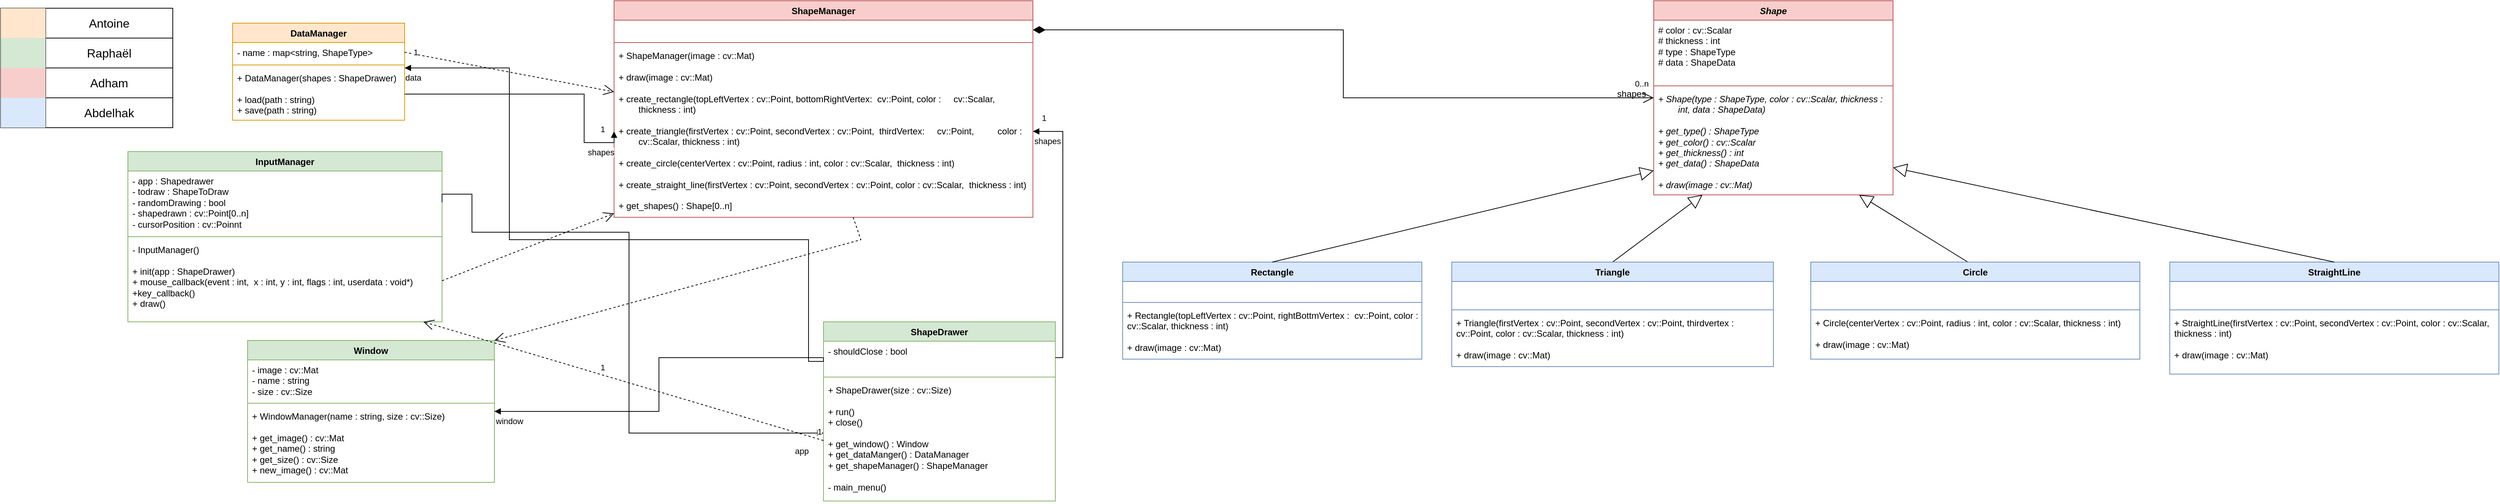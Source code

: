 <mxfile version="21.4.0" type="device">
  <diagram name="Page-1" id="DYEO6l8ufrfzXIwW0hGx">
    <mxGraphModel dx="2663" dy="589" grid="1" gridSize="10" guides="1" tooltips="1" connect="1" arrows="1" fold="1" page="1" pageScale="1" pageWidth="827" pageHeight="1169" math="0" shadow="0">
      <root>
        <mxCell id="0" />
        <mxCell id="1" parent="0" />
        <mxCell id="8pnDIeixsctBV1Rn3b5U-1" value="&lt;i style=&quot;&quot;&gt;Shape&lt;/i&gt;" style="swimlane;fontStyle=1;align=center;verticalAlign=top;childLayout=stackLayout;horizontal=1;startSize=26;horizontalStack=0;resizeParent=1;resizeParentMax=0;resizeLast=0;collapsible=1;marginBottom=0;whiteSpace=wrap;html=1;fillColor=#f8cecc;strokeColor=#b85450;" parent="1" vertex="1">
          <mxGeometry x="670" y="10" width="320" height="260" as="geometry" />
        </mxCell>
        <mxCell id="8pnDIeixsctBV1Rn3b5U-2" value="# color : cv::Scalar&lt;br&gt;# thickness : int&lt;br&gt;# type : ShapeType&lt;br&gt;# data : ShapeData" style="text;strokeColor=none;fillColor=none;align=left;verticalAlign=top;spacingLeft=4;spacingRight=4;overflow=hidden;rotatable=0;points=[[0,0.5],[1,0.5]];portConstraint=eastwest;whiteSpace=wrap;html=1;" parent="8pnDIeixsctBV1Rn3b5U-1" vertex="1">
          <mxGeometry y="26" width="320" height="84" as="geometry" />
        </mxCell>
        <mxCell id="8pnDIeixsctBV1Rn3b5U-3" value="" style="line;strokeWidth=1;fillColor=none;align=left;verticalAlign=middle;spacingTop=-1;spacingLeft=3;spacingRight=3;rotatable=0;labelPosition=right;points=[];portConstraint=eastwest;strokeColor=inherit;" parent="8pnDIeixsctBV1Rn3b5U-1" vertex="1">
          <mxGeometry y="110" width="320" height="8" as="geometry" />
        </mxCell>
        <mxCell id="8pnDIeixsctBV1Rn3b5U-4" value="&lt;i&gt;+ Shape(type : ShapeType, color : cv::Scalar, thickness : &lt;span style=&quot;white-space: pre;&quot;&gt;&#x9;&lt;/span&gt;int, data : ShapeData)&lt;br&gt;&lt;br&gt;+ get_type() : ShapeType&lt;br&gt;+ get_color() : cv::Scalar&lt;br&gt;+ get_thickness() : int&lt;br&gt;+ get_data() : ShapeData&lt;br&gt;&lt;br&gt;+ draw(image : cv::Mat)&lt;/i&gt;" style="text;strokeColor=none;fillColor=none;align=left;verticalAlign=top;spacingLeft=4;spacingRight=4;overflow=hidden;rotatable=0;points=[[0,0.5],[1,0.5]];portConstraint=eastwest;whiteSpace=wrap;html=1;" parent="8pnDIeixsctBV1Rn3b5U-1" vertex="1">
          <mxGeometry y="118" width="320" height="142" as="geometry" />
        </mxCell>
        <mxCell id="8pnDIeixsctBV1Rn3b5U-5" value="Rectangle" style="swimlane;fontStyle=1;align=center;verticalAlign=top;childLayout=stackLayout;horizontal=1;startSize=26;horizontalStack=0;resizeParent=1;resizeParentMax=0;resizeLast=0;collapsible=1;marginBottom=0;whiteSpace=wrap;html=1;fillColor=#dae8fc;strokeColor=#6c8ebf;" parent="1" vertex="1">
          <mxGeometry x="-40" y="360" width="400" height="130" as="geometry" />
        </mxCell>
        <mxCell id="8pnDIeixsctBV1Rn3b5U-6" value="&lt;br&gt;" style="text;strokeColor=none;fillColor=none;align=left;verticalAlign=top;spacingLeft=4;spacingRight=4;overflow=hidden;rotatable=0;points=[[0,0.5],[1,0.5]];portConstraint=eastwest;whiteSpace=wrap;html=1;" parent="8pnDIeixsctBV1Rn3b5U-5" vertex="1">
          <mxGeometry y="26" width="400" height="24" as="geometry" />
        </mxCell>
        <mxCell id="8pnDIeixsctBV1Rn3b5U-7" value="" style="line;strokeWidth=1;fillColor=none;align=left;verticalAlign=middle;spacingTop=-1;spacingLeft=3;spacingRight=3;rotatable=0;labelPosition=right;points=[];portConstraint=eastwest;strokeColor=inherit;" parent="8pnDIeixsctBV1Rn3b5U-5" vertex="1">
          <mxGeometry y="50" width="400" height="8" as="geometry" />
        </mxCell>
        <mxCell id="8pnDIeixsctBV1Rn3b5U-8" value="+ Rectangle(topLeftVertex : cv::Point, rightBottmVertex : &lt;span style=&quot;white-space: pre;&quot;&gt; &lt;/span&gt;cv::Point, color : cv::Scalar, thickness : int)&lt;br&gt;&lt;br&gt;+ draw(image : cv::Mat)" style="text;strokeColor=none;fillColor=none;align=left;verticalAlign=top;spacingLeft=4;spacingRight=4;overflow=hidden;rotatable=0;points=[[0,0.5],[1,0.5]];portConstraint=eastwest;whiteSpace=wrap;html=1;" parent="8pnDIeixsctBV1Rn3b5U-5" vertex="1">
          <mxGeometry y="58" width="400" height="72" as="geometry" />
        </mxCell>
        <mxCell id="8pnDIeixsctBV1Rn3b5U-17" value="" style="endArrow=block;endSize=16;endFill=0;html=1;rounded=0;exitX=0.5;exitY=0;exitDx=0;exitDy=0;" parent="1" source="8pnDIeixsctBV1Rn3b5U-5" target="8pnDIeixsctBV1Rn3b5U-4" edge="1">
          <mxGeometry width="160" relative="1" as="geometry">
            <mxPoint x="320" y="370" as="sourcePoint" />
            <mxPoint x="480" y="370" as="targetPoint" />
          </mxGeometry>
        </mxCell>
        <mxCell id="8pnDIeixsctBV1Rn3b5U-18" value="" style="endArrow=block;endSize=16;endFill=0;html=1;rounded=0;exitX=0.5;exitY=0;exitDx=0;exitDy=0;" parent="1" source="8pnDIeixsctBV1Rn3b5U-20" target="8pnDIeixsctBV1Rn3b5U-4" edge="1">
          <mxGeometry width="160" relative="1" as="geometry">
            <mxPoint x="560" y="360" as="sourcePoint" />
            <mxPoint x="480" y="370" as="targetPoint" />
          </mxGeometry>
        </mxCell>
        <mxCell id="8pnDIeixsctBV1Rn3b5U-19" value="" style="endArrow=block;endSize=16;endFill=0;html=1;rounded=0;exitX=0.5;exitY=0;exitDx=0;exitDy=0;" parent="1" target="8pnDIeixsctBV1Rn3b5U-4" edge="1">
          <mxGeometry width="160" relative="1" as="geometry">
            <mxPoint x="1090" y="360" as="sourcePoint" />
            <mxPoint x="480" y="370" as="targetPoint" />
          </mxGeometry>
        </mxCell>
        <mxCell id="8pnDIeixsctBV1Rn3b5U-20" value="Triangle" style="swimlane;fontStyle=1;align=center;verticalAlign=top;childLayout=stackLayout;horizontal=1;startSize=26;horizontalStack=0;resizeParent=1;resizeParentMax=0;resizeLast=0;collapsible=1;marginBottom=0;whiteSpace=wrap;html=1;fillColor=#dae8fc;strokeColor=#6c8ebf;" parent="1" vertex="1">
          <mxGeometry x="400" y="360" width="430" height="140" as="geometry" />
        </mxCell>
        <mxCell id="8pnDIeixsctBV1Rn3b5U-21" value="&lt;br&gt;" style="text;strokeColor=none;fillColor=none;align=left;verticalAlign=top;spacingLeft=4;spacingRight=4;overflow=hidden;rotatable=0;points=[[0,0.5],[1,0.5]];portConstraint=eastwest;whiteSpace=wrap;html=1;" parent="8pnDIeixsctBV1Rn3b5U-20" vertex="1">
          <mxGeometry y="26" width="430" height="34" as="geometry" />
        </mxCell>
        <mxCell id="8pnDIeixsctBV1Rn3b5U-22" value="" style="line;strokeWidth=1;fillColor=none;align=left;verticalAlign=middle;spacingTop=-1;spacingLeft=3;spacingRight=3;rotatable=0;labelPosition=right;points=[];portConstraint=eastwest;strokeColor=inherit;" parent="8pnDIeixsctBV1Rn3b5U-20" vertex="1">
          <mxGeometry y="60" width="430" height="8" as="geometry" />
        </mxCell>
        <mxCell id="8pnDIeixsctBV1Rn3b5U-23" value="+ Triangle(firstVertex : cv::Point, secondVertex : cv::Point, &lt;span style=&quot;&quot;&gt; &lt;/span&gt;thirdvertex : cv::Point, color : cv::Scalar, thickness : int)&lt;br&gt;&lt;br&gt;+ draw(image : cv::Mat)" style="text;strokeColor=none;fillColor=none;align=left;verticalAlign=top;spacingLeft=4;spacingRight=4;overflow=hidden;rotatable=0;points=[[0,0.5],[1,0.5]];portConstraint=eastwest;whiteSpace=wrap;html=1;" parent="8pnDIeixsctBV1Rn3b5U-20" vertex="1">
          <mxGeometry y="68" width="430" height="72" as="geometry" />
        </mxCell>
        <mxCell id="8pnDIeixsctBV1Rn3b5U-24" value="Circle" style="swimlane;fontStyle=1;align=center;verticalAlign=top;childLayout=stackLayout;horizontal=1;startSize=26;horizontalStack=0;resizeParent=1;resizeParentMax=0;resizeLast=0;collapsible=1;marginBottom=0;whiteSpace=wrap;html=1;fillColor=#dae8fc;strokeColor=#6c8ebf;" parent="1" vertex="1">
          <mxGeometry x="880" y="360" width="440" height="130" as="geometry" />
        </mxCell>
        <mxCell id="8pnDIeixsctBV1Rn3b5U-25" value="&lt;br&gt;" style="text;strokeColor=none;fillColor=none;align=left;verticalAlign=top;spacingLeft=4;spacingRight=4;overflow=hidden;rotatable=0;points=[[0,0.5],[1,0.5]];portConstraint=eastwest;whiteSpace=wrap;html=1;" parent="8pnDIeixsctBV1Rn3b5U-24" vertex="1">
          <mxGeometry y="26" width="440" height="34" as="geometry" />
        </mxCell>
        <mxCell id="8pnDIeixsctBV1Rn3b5U-26" value="" style="line;strokeWidth=1;fillColor=none;align=left;verticalAlign=middle;spacingTop=-1;spacingLeft=3;spacingRight=3;rotatable=0;labelPosition=right;points=[];portConstraint=eastwest;strokeColor=inherit;" parent="8pnDIeixsctBV1Rn3b5U-24" vertex="1">
          <mxGeometry y="60" width="440" height="8" as="geometry" />
        </mxCell>
        <mxCell id="8pnDIeixsctBV1Rn3b5U-27" value="+ Circle(centerVertex : cv::Point, radius : int, color : cv::Scalar, &lt;span style=&quot;&quot;&gt; &lt;/span&gt;thickness : int)&lt;br&gt;&lt;br&gt;+ draw(image : cv::Mat)" style="text;strokeColor=none;fillColor=none;align=left;verticalAlign=top;spacingLeft=4;spacingRight=4;overflow=hidden;rotatable=0;points=[[0,0.5],[1,0.5]];portConstraint=eastwest;whiteSpace=wrap;html=1;" parent="8pnDIeixsctBV1Rn3b5U-24" vertex="1">
          <mxGeometry y="68" width="440" height="62" as="geometry" />
        </mxCell>
        <mxCell id="8pnDIeixsctBV1Rn3b5U-28" value="ShapeManager" style="swimlane;fontStyle=1;align=center;verticalAlign=top;childLayout=stackLayout;horizontal=1;startSize=26;horizontalStack=0;resizeParent=1;resizeParentMax=0;resizeLast=0;collapsible=1;marginBottom=0;whiteSpace=wrap;html=1;fillColor=#f8cecc;strokeColor=#b85450;" parent="1" vertex="1">
          <mxGeometry x="-720" y="10" width="560" height="290" as="geometry" />
        </mxCell>
        <mxCell id="8pnDIeixsctBV1Rn3b5U-29" value="&lt;br&gt;" style="text;strokeColor=none;fillColor=none;align=left;verticalAlign=top;spacingLeft=4;spacingRight=4;overflow=hidden;rotatable=0;points=[[0,0.5],[1,0.5]];portConstraint=eastwest;whiteSpace=wrap;html=1;" parent="8pnDIeixsctBV1Rn3b5U-28" vertex="1">
          <mxGeometry y="26" width="560" height="26" as="geometry" />
        </mxCell>
        <mxCell id="8pnDIeixsctBV1Rn3b5U-30" value="" style="line;strokeWidth=1;fillColor=none;align=left;verticalAlign=middle;spacingTop=-1;spacingLeft=3;spacingRight=3;rotatable=0;labelPosition=right;points=[];portConstraint=eastwest;strokeColor=inherit;" parent="8pnDIeixsctBV1Rn3b5U-28" vertex="1">
          <mxGeometry y="52" width="560" height="8" as="geometry" />
        </mxCell>
        <mxCell id="8pnDIeixsctBV1Rn3b5U-31" value="+ ShapeManager(image : cv::Mat)&lt;br&gt;&lt;br&gt;+ draw(image : cv::Mat)&lt;br&gt;&lt;br&gt;+ create_rectangle(topLeftVertex : cv::Point, bottomRightVertex:&amp;nbsp; cv::Point, color : &lt;span style=&quot;&quot;&gt;&lt;span style=&quot;&quot;&gt;&amp;nbsp;&amp;nbsp;&amp;nbsp;&amp;nbsp;&lt;/span&gt;&lt;/span&gt;cv::Scalar, &lt;br&gt;&lt;span style=&quot;white-space: pre;&quot;&gt; &lt;span style=&quot;white-space: pre;&quot;&gt;&#x9;&lt;/span&gt;&lt;/span&gt;thickness : int)&lt;br&gt;&lt;br&gt;+ create_triangle(firstVertex : cv::Point, secondVertex : cv::Point,&amp;nbsp; thirdVertex: &lt;span style=&quot;&quot;&gt;&lt;span style=&quot;&quot;&gt;&amp;nbsp;&amp;nbsp;&amp;nbsp;&amp;nbsp;&lt;/span&gt;&lt;/span&gt;cv::Point, &lt;span style=&quot;white-space: pre;&quot;&gt; &lt;span style=&quot;white-space: pre;&quot;&gt;&#x9;&lt;/span&gt;&lt;/span&gt;color : &lt;span style=&quot;white-space: pre;&quot;&gt;&#x9;&lt;/span&gt;cv::Scalar, thickness : int)&lt;br&gt;&lt;br&gt; + create_circle(centerVertex : cv::Point, radius : int, color : cv::Scalar,&amp;nbsp; thickness : int)&lt;br&gt;&lt;br&gt;+ create_straight_line(firstVertex : cv::Point, secondVertex : cv::Point, color :&amp;nbsp;cv::Scalar, &lt;span style=&quot;white-space: pre;&quot;&gt; &lt;/span&gt;thickness : int)&lt;br&gt;&lt;br&gt;+ get_shapes() : Shape[0..n]" style="text;strokeColor=none;fillColor=none;align=left;verticalAlign=top;spacingLeft=4;spacingRight=4;overflow=hidden;rotatable=0;points=[[0,0.5],[1,0.5]];portConstraint=eastwest;whiteSpace=wrap;html=1;" parent="8pnDIeixsctBV1Rn3b5U-28" vertex="1">
          <mxGeometry y="60" width="560" height="230" as="geometry" />
        </mxCell>
        <mxCell id="8pnDIeixsctBV1Rn3b5U-32" value="StraightLine" style="swimlane;fontStyle=1;align=center;verticalAlign=top;childLayout=stackLayout;horizontal=1;startSize=26;horizontalStack=0;resizeParent=1;resizeParentMax=0;resizeLast=0;collapsible=1;marginBottom=0;whiteSpace=wrap;html=1;fillColor=#dae8fc;strokeColor=#6c8ebf;" parent="1" vertex="1">
          <mxGeometry x="1360" y="360" width="440" height="150" as="geometry" />
        </mxCell>
        <mxCell id="8pnDIeixsctBV1Rn3b5U-33" value="&lt;br&gt;" style="text;strokeColor=none;fillColor=none;align=left;verticalAlign=top;spacingLeft=4;spacingRight=4;overflow=hidden;rotatable=0;points=[[0,0.5],[1,0.5]];portConstraint=eastwest;whiteSpace=wrap;html=1;" parent="8pnDIeixsctBV1Rn3b5U-32" vertex="1">
          <mxGeometry y="26" width="440" height="34" as="geometry" />
        </mxCell>
        <mxCell id="8pnDIeixsctBV1Rn3b5U-34" value="" style="line;strokeWidth=1;fillColor=none;align=left;verticalAlign=middle;spacingTop=-1;spacingLeft=3;spacingRight=3;rotatable=0;labelPosition=right;points=[];portConstraint=eastwest;strokeColor=inherit;" parent="8pnDIeixsctBV1Rn3b5U-32" vertex="1">
          <mxGeometry y="60" width="440" height="8" as="geometry" />
        </mxCell>
        <mxCell id="8pnDIeixsctBV1Rn3b5U-35" value="+ StraightLine(firstVertex : cv::Point, secondVertex : cv::Point, color : cv::Scalar, thickness : int)&lt;br&gt;&lt;br&gt;+ draw(image : cv::Mat)" style="text;strokeColor=none;fillColor=none;align=left;verticalAlign=top;spacingLeft=4;spacingRight=4;overflow=hidden;rotatable=0;points=[[0,0.5],[1,0.5]];portConstraint=eastwest;whiteSpace=wrap;html=1;" parent="8pnDIeixsctBV1Rn3b5U-32" vertex="1">
          <mxGeometry y="68" width="440" height="82" as="geometry" />
        </mxCell>
        <mxCell id="8pnDIeixsctBV1Rn3b5U-36" value="" style="endArrow=block;endSize=16;endFill=0;html=1;rounded=0;exitX=0.5;exitY=0;exitDx=0;exitDy=0;" parent="1" source="8pnDIeixsctBV1Rn3b5U-32" target="8pnDIeixsctBV1Rn3b5U-4" edge="1">
          <mxGeometry width="160" relative="1" as="geometry">
            <mxPoint x="1298" y="290" as="sourcePoint" />
            <mxPoint x="850" y="120" as="targetPoint" />
          </mxGeometry>
        </mxCell>
        <mxCell id="8pnDIeixsctBV1Rn3b5U-37" value="0..n" style="endArrow=open;html=1;endSize=12;startArrow=diamondThin;startSize=14;startFill=1;edgeStyle=orthogonalEdgeStyle;align=left;verticalAlign=bottom;rounded=0;exitX=1;exitY=0.5;exitDx=0;exitDy=0;" parent="1" source="8pnDIeixsctBV1Rn3b5U-29" target="8pnDIeixsctBV1Rn3b5U-1" edge="1">
          <mxGeometry x="0.94" y="10" relative="1" as="geometry">
            <mxPoint x="-320" y="290" as="sourcePoint" />
            <mxPoint x="-160" y="290" as="targetPoint" />
            <mxPoint as="offset" />
          </mxGeometry>
        </mxCell>
        <mxCell id="8pnDIeixsctBV1Rn3b5U-38" value="shapes" style="text;html=1;align=center;verticalAlign=middle;resizable=0;points=[];autosize=1;strokeColor=none;fillColor=none;" parent="1" vertex="1">
          <mxGeometry x="610" y="120" width="60" height="30" as="geometry" />
        </mxCell>
        <mxCell id="8pnDIeixsctBV1Rn3b5U-42" value="DataManager" style="swimlane;fontStyle=1;align=center;verticalAlign=top;childLayout=stackLayout;horizontal=1;startSize=26;horizontalStack=0;resizeParent=1;resizeParentMax=0;resizeLast=0;collapsible=1;marginBottom=0;whiteSpace=wrap;html=1;fillColor=#ffe6cc;strokeColor=#d79b00;" parent="1" vertex="1">
          <mxGeometry x="-1230" y="40" width="230" height="130" as="geometry" />
        </mxCell>
        <mxCell id="8pnDIeixsctBV1Rn3b5U-43" value="- name : map&amp;lt;string, ShapeType&amp;gt;" style="text;strokeColor=none;fillColor=none;align=left;verticalAlign=top;spacingLeft=4;spacingRight=4;overflow=hidden;rotatable=0;points=[[0,0.5],[1,0.5]];portConstraint=eastwest;whiteSpace=wrap;html=1;" parent="8pnDIeixsctBV1Rn3b5U-42" vertex="1">
          <mxGeometry y="26" width="230" height="26" as="geometry" />
        </mxCell>
        <mxCell id="8pnDIeixsctBV1Rn3b5U-44" value="" style="line;strokeWidth=1;fillColor=none;align=left;verticalAlign=middle;spacingTop=-1;spacingLeft=3;spacingRight=3;rotatable=0;labelPosition=right;points=[];portConstraint=eastwest;strokeColor=inherit;" parent="8pnDIeixsctBV1Rn3b5U-42" vertex="1">
          <mxGeometry y="52" width="230" height="8" as="geometry" />
        </mxCell>
        <mxCell id="8pnDIeixsctBV1Rn3b5U-45" value="+ DataManager(shapes : ShapeDrawer)&lt;br&gt;&lt;br&gt;+ load(path : string)&lt;br&gt;+ save(path : string)" style="text;strokeColor=none;fillColor=none;align=left;verticalAlign=top;spacingLeft=4;spacingRight=4;overflow=hidden;rotatable=0;points=[[0,0.5],[1,0.5]];portConstraint=eastwest;whiteSpace=wrap;html=1;" parent="8pnDIeixsctBV1Rn3b5U-42" vertex="1">
          <mxGeometry y="60" width="230" height="70" as="geometry" />
        </mxCell>
        <mxCell id="8pnDIeixsctBV1Rn3b5U-46" value="" style="endArrow=open;endSize=12;dashed=1;html=1;rounded=0;exitX=1;exitY=0.5;exitDx=0;exitDy=0;" parent="1" source="8pnDIeixsctBV1Rn3b5U-43" target="8pnDIeixsctBV1Rn3b5U-31" edge="1">
          <mxGeometry width="160" relative="1" as="geometry">
            <mxPoint x="-830" y="270" as="sourcePoint" />
            <mxPoint x="-670" y="270" as="targetPoint" />
          </mxGeometry>
        </mxCell>
        <mxCell id="8pnDIeixsctBV1Rn3b5U-47" value="InputManager" style="swimlane;fontStyle=1;align=center;verticalAlign=top;childLayout=stackLayout;horizontal=1;startSize=26;horizontalStack=0;resizeParent=1;resizeParentMax=0;resizeLast=0;collapsible=1;marginBottom=0;whiteSpace=wrap;html=1;fillColor=#d5e8d4;strokeColor=#82b366;" parent="1" vertex="1">
          <mxGeometry x="-1370" y="212" width="420" height="228" as="geometry" />
        </mxCell>
        <mxCell id="8pnDIeixsctBV1Rn3b5U-48" value="- app : Shapedrawer&lt;br&gt;- todraw : ShapeToDraw&lt;br&gt;- randomDrawing : bool&lt;br&gt;- shapedrawn : cv::Point[0..n]&lt;br&gt;- cursorPosition : cv::Poinnt" style="text;strokeColor=none;fillColor=none;align=left;verticalAlign=top;spacingLeft=4;spacingRight=4;overflow=hidden;rotatable=0;points=[[0,0.5],[1,0.5]];portConstraint=eastwest;whiteSpace=wrap;html=1;" parent="8pnDIeixsctBV1Rn3b5U-47" vertex="1">
          <mxGeometry y="26" width="420" height="84" as="geometry" />
        </mxCell>
        <mxCell id="8pnDIeixsctBV1Rn3b5U-49" value="" style="line;strokeWidth=1;fillColor=none;align=left;verticalAlign=middle;spacingTop=-1;spacingLeft=3;spacingRight=3;rotatable=0;labelPosition=right;points=[];portConstraint=eastwest;strokeColor=inherit;" parent="8pnDIeixsctBV1Rn3b5U-47" vertex="1">
          <mxGeometry y="110" width="420" height="8" as="geometry" />
        </mxCell>
        <mxCell id="8pnDIeixsctBV1Rn3b5U-50" value="- InputManager()&lt;br&gt;&lt;br&gt;+ init(app : ShapeDrawer)&lt;br&gt;+ mouse_callback(event : int,&amp;nbsp; x : int, y : int, flags : int, userdata : void*)&lt;br&gt;+key_callback()&lt;br&gt;+ draw()" style="text;strokeColor=none;fillColor=none;align=left;verticalAlign=top;spacingLeft=4;spacingRight=4;overflow=hidden;rotatable=0;points=[[0,0.5],[1,0.5]];portConstraint=eastwest;whiteSpace=wrap;html=1;" parent="8pnDIeixsctBV1Rn3b5U-47" vertex="1">
          <mxGeometry y="118" width="420" height="110" as="geometry" />
        </mxCell>
        <mxCell id="8pnDIeixsctBV1Rn3b5U-52" value="" style="endArrow=open;endSize=12;dashed=1;html=1;rounded=0;exitX=1;exitY=0.5;exitDx=0;exitDy=0;" parent="1" source="8pnDIeixsctBV1Rn3b5U-50" target="8pnDIeixsctBV1Rn3b5U-31" edge="1">
          <mxGeometry width="160" relative="1" as="geometry">
            <mxPoint x="-870" y="400" as="sourcePoint" />
            <mxPoint x="-630" y="454" as="targetPoint" />
          </mxGeometry>
        </mxCell>
        <mxCell id="8pnDIeixsctBV1Rn3b5U-53" value="Window" style="swimlane;fontStyle=1;align=center;verticalAlign=top;childLayout=stackLayout;horizontal=1;startSize=26;horizontalStack=0;resizeParent=1;resizeParentMax=0;resizeLast=0;collapsible=1;marginBottom=0;whiteSpace=wrap;html=1;fillColor=#d5e8d4;strokeColor=#82b366;" parent="1" vertex="1">
          <mxGeometry x="-1210" y="465" width="330" height="190" as="geometry" />
        </mxCell>
        <mxCell id="8pnDIeixsctBV1Rn3b5U-54" value="- image : cv::Mat&lt;br&gt;- name : string&lt;br&gt;- size : cv::Size" style="text;strokeColor=none;fillColor=none;align=left;verticalAlign=top;spacingLeft=4;spacingRight=4;overflow=hidden;rotatable=0;points=[[0,0.5],[1,0.5]];portConstraint=eastwest;whiteSpace=wrap;html=1;" parent="8pnDIeixsctBV1Rn3b5U-53" vertex="1">
          <mxGeometry y="26" width="330" height="54" as="geometry" />
        </mxCell>
        <mxCell id="8pnDIeixsctBV1Rn3b5U-55" value="" style="line;strokeWidth=1;fillColor=none;align=left;verticalAlign=middle;spacingTop=-1;spacingLeft=3;spacingRight=3;rotatable=0;labelPosition=right;points=[];portConstraint=eastwest;strokeColor=inherit;" parent="8pnDIeixsctBV1Rn3b5U-53" vertex="1">
          <mxGeometry y="80" width="330" height="8" as="geometry" />
        </mxCell>
        <mxCell id="8pnDIeixsctBV1Rn3b5U-56" value="+ WindowManager(name : string, size : cv::Size)&lt;br&gt;&lt;br&gt;+ get_image() : cv::Mat&lt;br&gt;+ get_name() : string&lt;br&gt;+ get_size() : cv::Size&lt;br&gt;+ new_image() : cv::Mat" style="text;strokeColor=none;fillColor=none;align=left;verticalAlign=top;spacingLeft=4;spacingRight=4;overflow=hidden;rotatable=0;points=[[0,0.5],[1,0.5]];portConstraint=eastwest;whiteSpace=wrap;html=1;" parent="8pnDIeixsctBV1Rn3b5U-53" vertex="1">
          <mxGeometry y="88" width="330" height="102" as="geometry" />
        </mxCell>
        <mxCell id="8pnDIeixsctBV1Rn3b5U-58" value="ShapeDrawer" style="swimlane;fontStyle=1;align=center;verticalAlign=top;childLayout=stackLayout;horizontal=1;startSize=26;horizontalStack=0;resizeParent=1;resizeParentMax=0;resizeLast=0;collapsible=1;marginBottom=0;whiteSpace=wrap;html=1;fillColor=#d5e8d4;strokeColor=#82b366;" parent="1" vertex="1">
          <mxGeometry x="-440" y="440" width="310" height="240" as="geometry" />
        </mxCell>
        <mxCell id="8pnDIeixsctBV1Rn3b5U-59" value="- shouldClose : bool" style="text;strokeColor=none;fillColor=none;align=left;verticalAlign=top;spacingLeft=4;spacingRight=4;overflow=hidden;rotatable=0;points=[[0,0.5],[1,0.5]];portConstraint=eastwest;whiteSpace=wrap;html=1;" parent="8pnDIeixsctBV1Rn3b5U-58" vertex="1">
          <mxGeometry y="26" width="310" height="44" as="geometry" />
        </mxCell>
        <mxCell id="8pnDIeixsctBV1Rn3b5U-60" value="" style="line;strokeWidth=1;fillColor=none;align=left;verticalAlign=middle;spacingTop=-1;spacingLeft=3;spacingRight=3;rotatable=0;labelPosition=right;points=[];portConstraint=eastwest;strokeColor=inherit;" parent="8pnDIeixsctBV1Rn3b5U-58" vertex="1">
          <mxGeometry y="70" width="310" height="8" as="geometry" />
        </mxCell>
        <mxCell id="8pnDIeixsctBV1Rn3b5U-61" value="+ ShapeDrawer(size : cv::Size)&lt;br&gt;&lt;br&gt;+ run()&lt;br&gt;+ close()&lt;br&gt;&lt;br&gt;+ get_window() : Window&lt;br&gt;+ get_dataManger() : DataManager&lt;br&gt;+ get_shapeManager() : ShapeManager&lt;br&gt;&lt;br&gt;- main_menu()" style="text;strokeColor=none;fillColor=none;align=left;verticalAlign=top;spacingLeft=4;spacingRight=4;overflow=hidden;rotatable=0;points=[[0,0.5],[1,0.5]];portConstraint=eastwest;whiteSpace=wrap;html=1;" parent="8pnDIeixsctBV1Rn3b5U-58" vertex="1">
          <mxGeometry y="78" width="310" height="162" as="geometry" />
        </mxCell>
        <mxCell id="8pnDIeixsctBV1Rn3b5U-65" value="" style="endArrow=open;endSize=12;dashed=1;html=1;rounded=0;entryX=1;entryY=0;entryDx=0;entryDy=0;" parent="1" source="8pnDIeixsctBV1Rn3b5U-31" target="8pnDIeixsctBV1Rn3b5U-53" edge="1">
          <mxGeometry width="160" relative="1" as="geometry">
            <mxPoint x="-900" y="370" as="sourcePoint" />
            <mxPoint x="-690" y="308" as="targetPoint" />
            <Array as="points">
              <mxPoint x="-390" y="330" />
            </Array>
          </mxGeometry>
        </mxCell>
        <mxCell id="HysX2FoiBgaNgV4UXvgv-1" value="window" style="endArrow=block;endFill=1;html=1;edgeStyle=orthogonalEdgeStyle;align=left;verticalAlign=top;rounded=0;" parent="1" source="8pnDIeixsctBV1Rn3b5U-59" target="8pnDIeixsctBV1Rn3b5U-53" edge="1">
          <mxGeometry x="1" relative="1" as="geometry">
            <mxPoint x="-700" y="390" as="sourcePoint" />
            <mxPoint x="-640" y="450" as="targetPoint" />
            <mxPoint as="offset" />
          </mxGeometry>
        </mxCell>
        <mxCell id="HysX2FoiBgaNgV4UXvgv-2" value="1" style="edgeLabel;resizable=0;html=1;align=left;verticalAlign=bottom;" parent="HysX2FoiBgaNgV4UXvgv-1" connectable="0" vertex="1">
          <mxGeometry x="-1" relative="1" as="geometry">
            <mxPoint x="-300" y="21" as="offset" />
          </mxGeometry>
        </mxCell>
        <mxCell id="HysX2FoiBgaNgV4UXvgv-5" value="data" style="endArrow=block;endFill=1;html=1;edgeStyle=orthogonalEdgeStyle;align=left;verticalAlign=top;rounded=0;exitX=0;exitY=0.5;exitDx=0;exitDy=0;" parent="1" source="8pnDIeixsctBV1Rn3b5U-59" target="8pnDIeixsctBV1Rn3b5U-42" edge="1">
          <mxGeometry x="1" relative="1" as="geometry">
            <mxPoint x="-900" y="420" as="sourcePoint" />
            <mxPoint x="-740" y="420" as="targetPoint" />
            <Array as="points">
              <mxPoint x="-460" y="493" />
              <mxPoint x="-460" y="330" />
              <mxPoint x="-860" y="330" />
              <mxPoint x="-860" y="100" />
            </Array>
            <mxPoint x="-1" as="offset" />
          </mxGeometry>
        </mxCell>
        <mxCell id="HysX2FoiBgaNgV4UXvgv-6" value="1" style="edgeLabel;resizable=0;html=1;align=left;verticalAlign=bottom;" parent="HysX2FoiBgaNgV4UXvgv-5" connectable="0" vertex="1">
          <mxGeometry x="-1" relative="1" as="geometry">
            <mxPoint x="-550" y="-401" as="offset" />
          </mxGeometry>
        </mxCell>
        <mxCell id="HysX2FoiBgaNgV4UXvgv-7" value="shapes" style="endArrow=block;endFill=1;html=1;edgeStyle=orthogonalEdgeStyle;align=left;verticalAlign=top;rounded=0;exitX=1;exitY=0.5;exitDx=0;exitDy=0;" parent="1" source="8pnDIeixsctBV1Rn3b5U-59" target="8pnDIeixsctBV1Rn3b5U-31" edge="1">
          <mxGeometry x="1" relative="1" as="geometry">
            <mxPoint x="-580" y="440" as="sourcePoint" />
            <mxPoint x="-420" y="440" as="targetPoint" />
            <mxPoint as="offset" />
          </mxGeometry>
        </mxCell>
        <mxCell id="HysX2FoiBgaNgV4UXvgv-8" value="1" style="edgeLabel;resizable=0;html=1;align=left;verticalAlign=bottom;" parent="HysX2FoiBgaNgV4UXvgv-7" connectable="0" vertex="1">
          <mxGeometry x="-1" relative="1" as="geometry">
            <mxPoint x="-20" y="-313" as="offset" />
          </mxGeometry>
        </mxCell>
        <mxCell id="CelTh0_WtBwdc45ko1eh-1" value="" style="shape=table;startSize=0;container=1;collapsible=0;childLayout=tableLayout;fontSize=16;" parent="1" vertex="1">
          <mxGeometry x="-1540" y="20" width="230" height="160" as="geometry" />
        </mxCell>
        <mxCell id="CelTh0_WtBwdc45ko1eh-2" value="" style="shape=tableRow;horizontal=0;startSize=0;swimlaneHead=0;swimlaneBody=0;strokeColor=inherit;top=0;left=0;bottom=0;right=0;collapsible=0;dropTarget=0;fillColor=none;points=[[0,0.5],[1,0.5]];portConstraint=eastwest;fontSize=16;" parent="CelTh0_WtBwdc45ko1eh-1" vertex="1">
          <mxGeometry width="230" height="40" as="geometry" />
        </mxCell>
        <mxCell id="CelTh0_WtBwdc45ko1eh-3" value="" style="shape=partialRectangle;html=1;whiteSpace=wrap;connectable=0;strokeColor=#d79b00;overflow=hidden;fillColor=#ffe6cc;top=0;left=0;bottom=0;right=0;pointerEvents=1;fontSize=16;" parent="CelTh0_WtBwdc45ko1eh-2" vertex="1">
          <mxGeometry width="60" height="40" as="geometry">
            <mxRectangle width="60" height="40" as="alternateBounds" />
          </mxGeometry>
        </mxCell>
        <mxCell id="CelTh0_WtBwdc45ko1eh-4" value="Antoine" style="shape=partialRectangle;html=1;whiteSpace=wrap;connectable=0;strokeColor=inherit;overflow=hidden;fillColor=none;top=0;left=0;bottom=0;right=0;pointerEvents=1;fontSize=16;" parent="CelTh0_WtBwdc45ko1eh-2" vertex="1">
          <mxGeometry x="60" width="170" height="40" as="geometry">
            <mxRectangle width="170" height="40" as="alternateBounds" />
          </mxGeometry>
        </mxCell>
        <mxCell id="CelTh0_WtBwdc45ko1eh-6" value="" style="shape=tableRow;horizontal=0;startSize=0;swimlaneHead=0;swimlaneBody=0;strokeColor=inherit;top=0;left=0;bottom=0;right=0;collapsible=0;dropTarget=0;fillColor=none;points=[[0,0.5],[1,0.5]];portConstraint=eastwest;fontSize=16;" parent="CelTh0_WtBwdc45ko1eh-1" vertex="1">
          <mxGeometry y="40" width="230" height="40" as="geometry" />
        </mxCell>
        <mxCell id="CelTh0_WtBwdc45ko1eh-7" value="" style="shape=partialRectangle;html=1;whiteSpace=wrap;connectable=0;strokeColor=#82b366;overflow=hidden;fillColor=#d5e8d4;top=0;left=0;bottom=0;right=0;pointerEvents=1;fontSize=16;" parent="CelTh0_WtBwdc45ko1eh-6" vertex="1">
          <mxGeometry width="60" height="40" as="geometry">
            <mxRectangle width="60" height="40" as="alternateBounds" />
          </mxGeometry>
        </mxCell>
        <mxCell id="CelTh0_WtBwdc45ko1eh-8" value="Raphaël&lt;br&gt;" style="shape=partialRectangle;html=1;whiteSpace=wrap;connectable=0;strokeColor=inherit;overflow=hidden;fillColor=none;top=0;left=0;bottom=0;right=0;pointerEvents=1;fontSize=16;" parent="CelTh0_WtBwdc45ko1eh-6" vertex="1">
          <mxGeometry x="60" width="170" height="40" as="geometry">
            <mxRectangle width="170" height="40" as="alternateBounds" />
          </mxGeometry>
        </mxCell>
        <mxCell id="CelTh0_WtBwdc45ko1eh-10" value="" style="shape=tableRow;horizontal=0;startSize=0;swimlaneHead=0;swimlaneBody=0;strokeColor=inherit;top=0;left=0;bottom=0;right=0;collapsible=0;dropTarget=0;fillColor=none;points=[[0,0.5],[1,0.5]];portConstraint=eastwest;fontSize=16;" parent="CelTh0_WtBwdc45ko1eh-1" vertex="1">
          <mxGeometry y="80" width="230" height="40" as="geometry" />
        </mxCell>
        <mxCell id="CelTh0_WtBwdc45ko1eh-11" value="" style="shape=partialRectangle;html=1;whiteSpace=wrap;connectable=0;strokeColor=#b85450;overflow=hidden;fillColor=#f8cecc;top=0;left=0;bottom=0;right=0;pointerEvents=1;fontSize=16;" parent="CelTh0_WtBwdc45ko1eh-10" vertex="1">
          <mxGeometry width="60" height="40" as="geometry">
            <mxRectangle width="60" height="40" as="alternateBounds" />
          </mxGeometry>
        </mxCell>
        <mxCell id="CelTh0_WtBwdc45ko1eh-12" value="Adham" style="shape=partialRectangle;html=1;whiteSpace=wrap;connectable=0;strokeColor=inherit;overflow=hidden;fillColor=none;top=0;left=0;bottom=0;right=0;pointerEvents=1;fontSize=16;" parent="CelTh0_WtBwdc45ko1eh-10" vertex="1">
          <mxGeometry x="60" width="170" height="40" as="geometry">
            <mxRectangle width="170" height="40" as="alternateBounds" />
          </mxGeometry>
        </mxCell>
        <mxCell id="CelTh0_WtBwdc45ko1eh-14" style="shape=tableRow;horizontal=0;startSize=0;swimlaneHead=0;swimlaneBody=0;strokeColor=inherit;top=0;left=0;bottom=0;right=0;collapsible=0;dropTarget=0;fillColor=none;points=[[0,0.5],[1,0.5]];portConstraint=eastwest;fontSize=16;" parent="CelTh0_WtBwdc45ko1eh-1" vertex="1">
          <mxGeometry y="120" width="230" height="40" as="geometry" />
        </mxCell>
        <mxCell id="CelTh0_WtBwdc45ko1eh-15" style="shape=partialRectangle;html=1;whiteSpace=wrap;connectable=0;strokeColor=#6c8ebf;overflow=hidden;fillColor=#dae8fc;top=0;left=0;bottom=0;right=0;pointerEvents=1;fontSize=16;" parent="CelTh0_WtBwdc45ko1eh-14" vertex="1">
          <mxGeometry width="60" height="40" as="geometry">
            <mxRectangle width="60" height="40" as="alternateBounds" />
          </mxGeometry>
        </mxCell>
        <mxCell id="CelTh0_WtBwdc45ko1eh-16" value="Abdelhak" style="shape=partialRectangle;html=1;whiteSpace=wrap;connectable=0;strokeColor=inherit;overflow=hidden;fillColor=none;top=0;left=0;bottom=0;right=0;pointerEvents=1;fontSize=16;" parent="CelTh0_WtBwdc45ko1eh-14" vertex="1">
          <mxGeometry x="60" width="170" height="40" as="geometry">
            <mxRectangle width="170" height="40" as="alternateBounds" />
          </mxGeometry>
        </mxCell>
        <mxCell id="rJ_ZzCB2dPNrg5YnqWUb-1" value="" style="endArrow=open;endSize=12;dashed=1;html=1;rounded=0;exitX=0;exitY=0.5;exitDx=0;exitDy=0;" edge="1" parent="1" source="8pnDIeixsctBV1Rn3b5U-61" target="8pnDIeixsctBV1Rn3b5U-50">
          <mxGeometry width="160" relative="1" as="geometry">
            <mxPoint x="-950" y="340" as="sourcePoint" />
            <mxPoint x="-710" y="280" as="targetPoint" />
          </mxGeometry>
        </mxCell>
        <mxCell id="rJ_ZzCB2dPNrg5YnqWUb-2" value="shapes" style="endArrow=block;endFill=1;html=1;edgeStyle=orthogonalEdgeStyle;align=left;verticalAlign=top;rounded=0;entryX=0;entryY=0.5;entryDx=0;entryDy=0;" edge="1" parent="1" source="8pnDIeixsctBV1Rn3b5U-45" target="8pnDIeixsctBV1Rn3b5U-31">
          <mxGeometry x="0.768" y="-10" relative="1" as="geometry">
            <mxPoint x="-940" y="240" as="sourcePoint" />
            <mxPoint x="-780" y="240" as="targetPoint" />
            <Array as="points">
              <mxPoint x="-760" y="135" />
              <mxPoint x="-760" y="200" />
            </Array>
            <mxPoint x="-10" y="-10" as="offset" />
          </mxGeometry>
        </mxCell>
        <mxCell id="rJ_ZzCB2dPNrg5YnqWUb-3" value="1" style="edgeLabel;resizable=0;html=1;align=left;verticalAlign=bottom;" connectable="0" vertex="1" parent="rJ_ZzCB2dPNrg5YnqWUb-2">
          <mxGeometry x="-1" relative="1" as="geometry">
            <mxPoint x="260" y="55" as="offset" />
          </mxGeometry>
        </mxCell>
        <mxCell id="rJ_ZzCB2dPNrg5YnqWUb-4" value="app" style="endArrow=block;endFill=1;html=1;edgeStyle=orthogonalEdgeStyle;align=left;verticalAlign=top;rounded=0;exitX=1;exitY=0.5;exitDx=0;exitDy=0;" edge="1" parent="1" source="8pnDIeixsctBV1Rn3b5U-48" target="8pnDIeixsctBV1Rn3b5U-61">
          <mxGeometry x="0.905" y="-11" relative="1" as="geometry">
            <mxPoint x="-680" y="450" as="sourcePoint" />
            <mxPoint x="-520" y="450" as="targetPoint" />
            <Array as="points">
              <mxPoint x="-910" y="269" />
              <mxPoint x="-910" y="320" />
              <mxPoint x="-700" y="320" />
              <mxPoint x="-700" y="589" />
            </Array>
            <mxPoint as="offset" />
          </mxGeometry>
        </mxCell>
        <mxCell id="rJ_ZzCB2dPNrg5YnqWUb-5" value="1" style="edgeLabel;resizable=0;html=1;align=left;verticalAlign=bottom;" connectable="0" vertex="1" parent="rJ_ZzCB2dPNrg5YnqWUb-4">
          <mxGeometry x="-1" relative="1" as="geometry">
            <mxPoint x="500" y="315" as="offset" />
          </mxGeometry>
        </mxCell>
      </root>
    </mxGraphModel>
  </diagram>
</mxfile>
